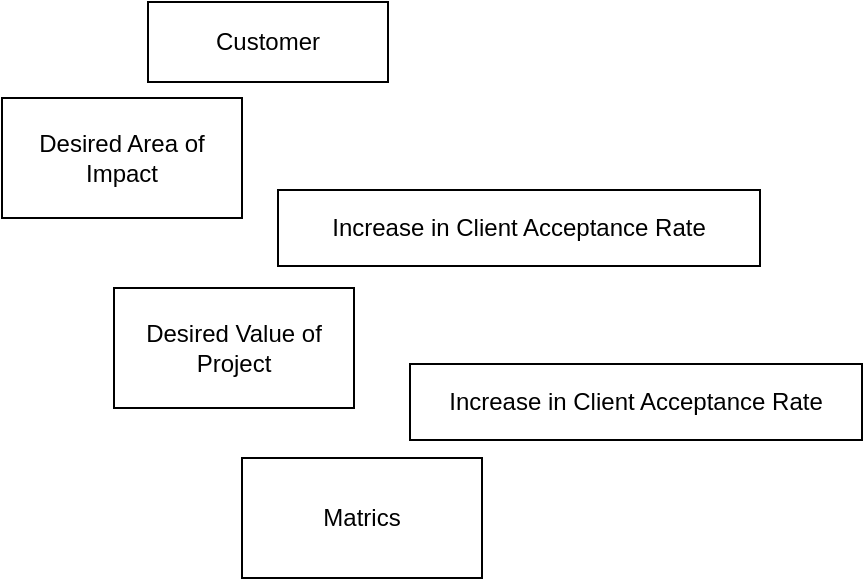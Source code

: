 <mxfile version="24.4.4" type="github">
  <diagram name="Page-1" id="UOUT_dEQgqodoObThw4q">
    <mxGraphModel dx="1450" dy="922" grid="0" gridSize="10" guides="1" tooltips="1" connect="1" arrows="1" fold="1" page="0" pageScale="1" pageWidth="827" pageHeight="1169" math="0" shadow="0">
      <root>
        <mxCell id="0" />
        <mxCell id="1" parent="0" />
        <mxCell id="2ig7Iegi0s0cv4aiwe4C-1" value="Customer" style="rounded=0;whiteSpace=wrap;html=1;" vertex="1" parent="1">
          <mxGeometry x="1" y="-4" width="120" height="40" as="geometry" />
        </mxCell>
        <mxCell id="2ig7Iegi0s0cv4aiwe4C-2" value="Increase in Client Acceptance Rate" style="rounded=0;whiteSpace=wrap;html=1;" vertex="1" parent="1">
          <mxGeometry x="66" y="90" width="241" height="38" as="geometry" />
        </mxCell>
        <mxCell id="2ig7Iegi0s0cv4aiwe4C-3" value="Increase in Client Acceptance Rate" style="rounded=0;whiteSpace=wrap;html=1;" vertex="1" parent="1">
          <mxGeometry x="132" y="177" width="226" height="38" as="geometry" />
        </mxCell>
        <mxCell id="2ig7Iegi0s0cv4aiwe4C-4" value="Desired Area of Impact" style="rounded=0;whiteSpace=wrap;html=1;" vertex="1" parent="1">
          <mxGeometry x="-72" y="44" width="120" height="60" as="geometry" />
        </mxCell>
        <mxCell id="2ig7Iegi0s0cv4aiwe4C-5" value="Desired Value of Project" style="rounded=0;whiteSpace=wrap;html=1;" vertex="1" parent="1">
          <mxGeometry x="-16" y="139" width="120" height="60" as="geometry" />
        </mxCell>
        <mxCell id="2ig7Iegi0s0cv4aiwe4C-6" value="Matrics" style="rounded=0;whiteSpace=wrap;html=1;" vertex="1" parent="1">
          <mxGeometry x="48" y="224" width="120" height="60" as="geometry" />
        </mxCell>
      </root>
    </mxGraphModel>
  </diagram>
</mxfile>
